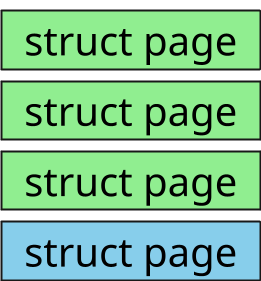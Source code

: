 @startuml
scale 1/5

skinparam Component {
    Style rectangle
    FontSize 200
    BorderThickness 10
    BackgroundColor transparent
}

skinparam Rectangle {
    BackgroundColor transparent
    BorderThickness 0
}

component "  struct page  " as p1 #LightGreen
component "  struct page  " as p2 #LightGreen
component "  struct page  " as p3 #LightGreen
component "  struct page  " as p4 #SkyBlue

p1-down[hidden]-p2
p2-down[hidden]-p3
p3-down[hidden]-p4

@enduml